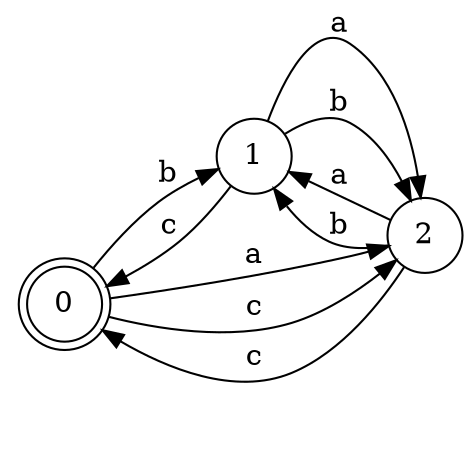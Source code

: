 digraph n3_6 {
__start0 [label="" shape="none"];

rankdir=LR;
size="8,5";

s0 [style="rounded,filled", color="black", fillcolor="white" shape="doublecircle", label="0"];
s1 [style="filled", color="black", fillcolor="white" shape="circle", label="1"];
s2 [style="filled", color="black", fillcolor="white" shape="circle", label="2"];
s0 -> s2 [label="a"];
s0 -> s1 [label="b"];
s0 -> s2 [label="c"];
s1 -> s2 [label="a"];
s1 -> s2 [label="b"];
s1 -> s0 [label="c"];
s2 -> s1 [label="a"];
s2 -> s1 [label="b"];
s2 -> s0 [label="c"];

}